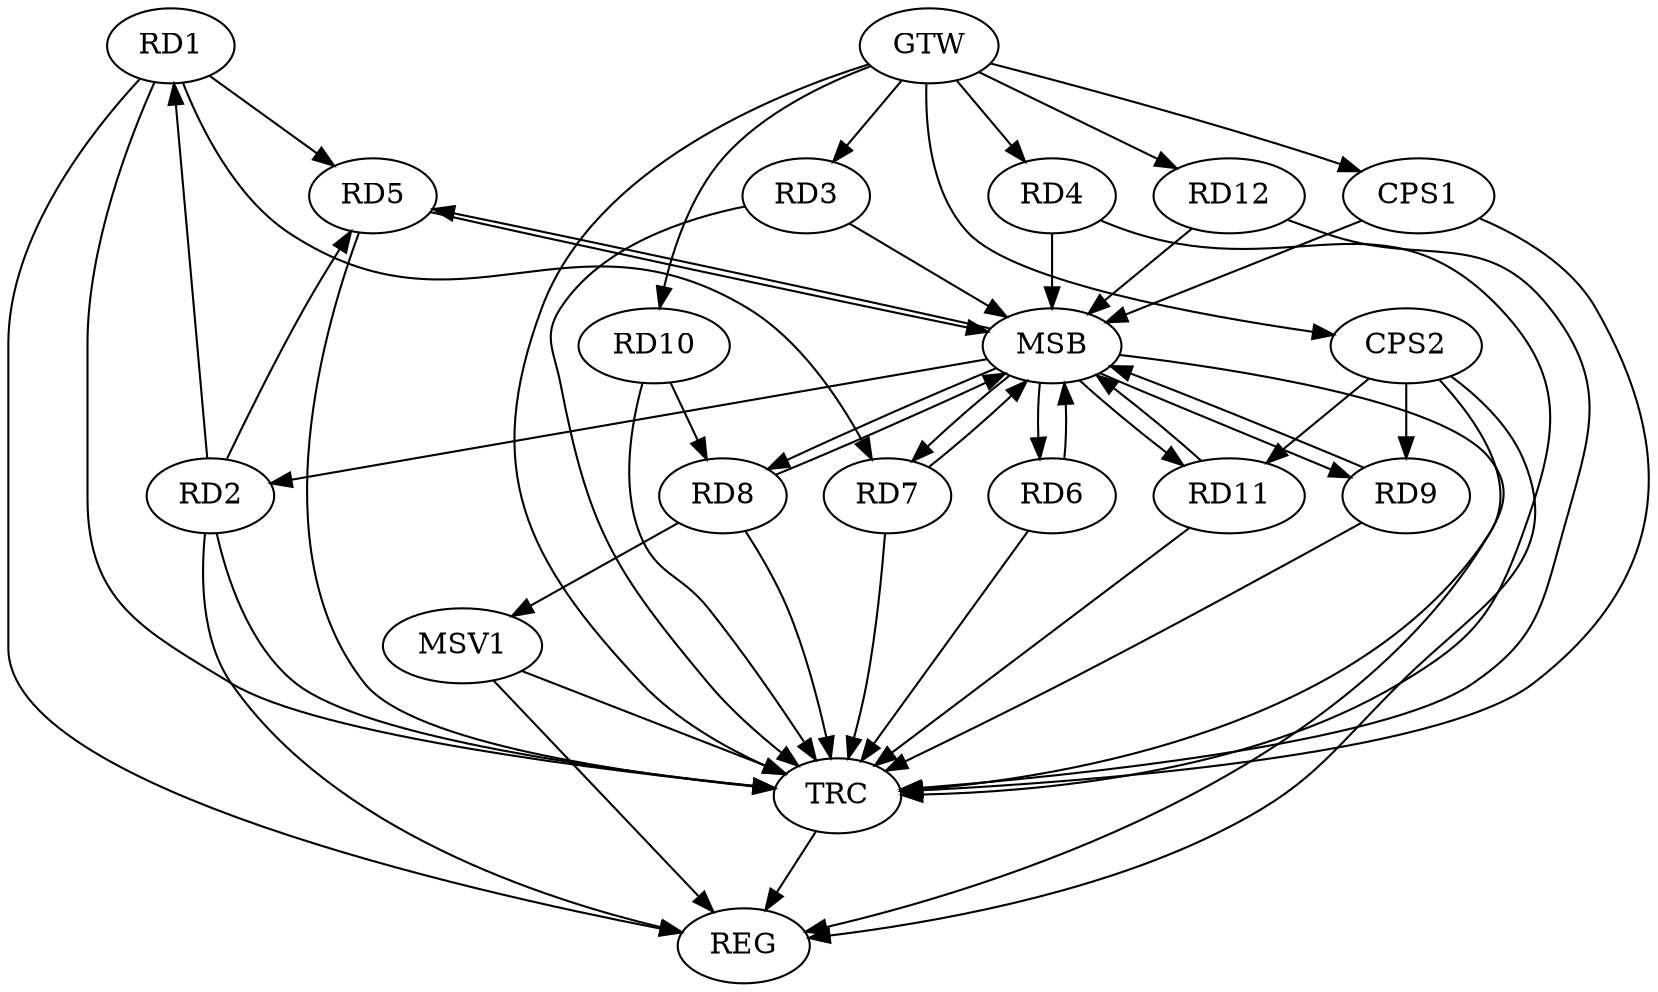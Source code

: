 strict digraph G {
  RD1 [ label="RD1" ];
  RD2 [ label="RD2" ];
  RD3 [ label="RD3" ];
  RD4 [ label="RD4" ];
  RD5 [ label="RD5" ];
  RD6 [ label="RD6" ];
  RD7 [ label="RD7" ];
  RD8 [ label="RD8" ];
  RD9 [ label="RD9" ];
  RD10 [ label="RD10" ];
  RD11 [ label="RD11" ];
  RD12 [ label="RD12" ];
  CPS1 [ label="CPS1" ];
  CPS2 [ label="CPS2" ];
  GTW [ label="GTW" ];
  REG [ label="REG" ];
  MSB [ label="MSB" ];
  TRC [ label="TRC" ];
  MSV1 [ label="MSV1" ];
  RD2 -> RD1;
  RD1 -> RD5;
  RD1 -> RD7;
  RD2 -> RD5;
  RD10 -> RD8;
  CPS2 -> RD9;
  CPS2 -> RD11;
  GTW -> RD3;
  GTW -> RD4;
  GTW -> RD10;
  GTW -> RD12;
  GTW -> CPS1;
  GTW -> CPS2;
  RD1 -> REG;
  RD2 -> REG;
  CPS2 -> REG;
  RD3 -> MSB;
  MSB -> RD6;
  MSB -> RD8;
  MSB -> REG;
  RD4 -> MSB;
  MSB -> RD2;
  MSB -> RD9;
  RD5 -> MSB;
  RD6 -> MSB;
  RD7 -> MSB;
  RD8 -> MSB;
  RD9 -> MSB;
  RD11 -> MSB;
  RD12 -> MSB;
  MSB -> RD7;
  MSB -> RD11;
  CPS1 -> MSB;
  MSB -> RD5;
  RD1 -> TRC;
  RD2 -> TRC;
  RD3 -> TRC;
  RD4 -> TRC;
  RD5 -> TRC;
  RD6 -> TRC;
  RD7 -> TRC;
  RD8 -> TRC;
  RD9 -> TRC;
  RD10 -> TRC;
  RD11 -> TRC;
  RD12 -> TRC;
  CPS1 -> TRC;
  CPS2 -> TRC;
  GTW -> TRC;
  TRC -> REG;
  RD8 -> MSV1;
  MSV1 -> REG;
  MSV1 -> TRC;
}
